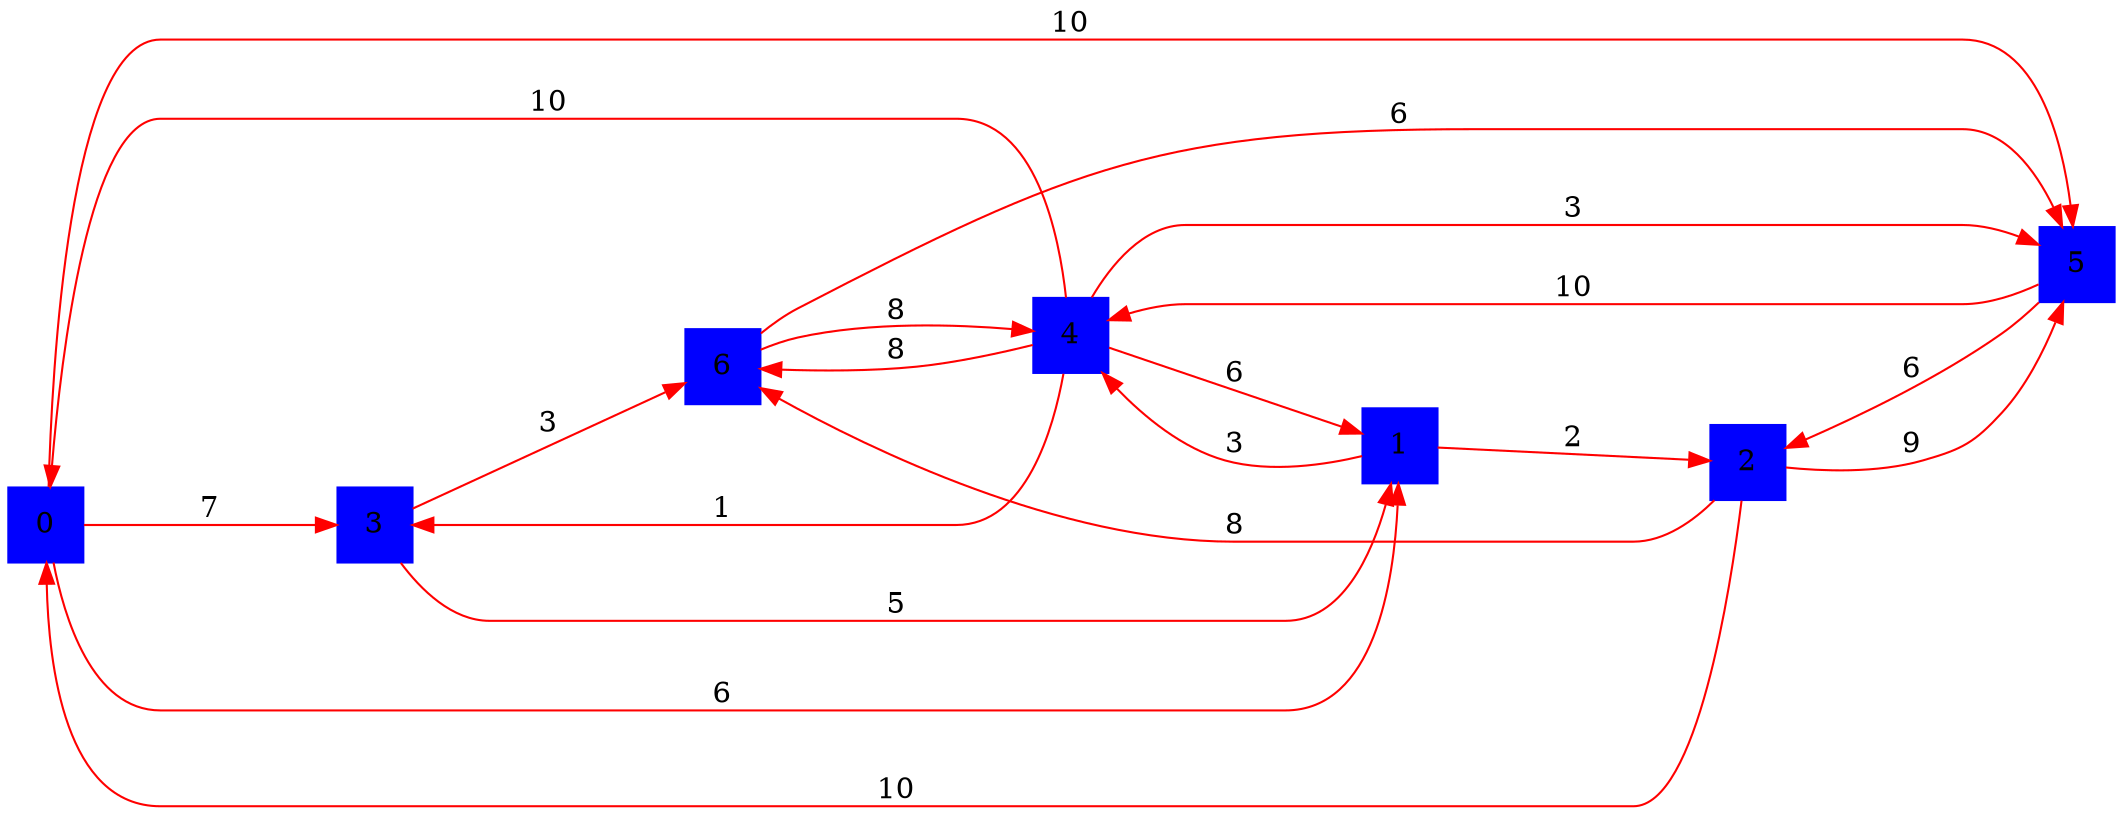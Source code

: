 digraph
{
	rankdir=LR
	node[shape=square, style=filled, color=blue]
	edge[color=red, minlen=3]
	0 -> 3 [label="7"]
	4 -> 5 [label="3"]
	6 -> 4 [label="8"]
	2 -> 0 [label="10"]
	6 -> 5 [label="6"]
	1 -> 2[label="2"]
	2 -> 5 [label="9"]
	2 -> 6 [label="8"]
	3 -> 6 [label="3"]
	4 -> 0 [label="10"]
	4 -> 6 [label="8"]
	5 -> 2 [label="6"]
	1 -> 4 [label="3"]
	4 -> 1 [label="6"]
	0 -> 5 [label="10"]
	3 -> 1 [label="5"]
	4 -> 3 [label="1"]
	5 -> 4 [label="10"]
	0 -> 1 [label="6"]
}
